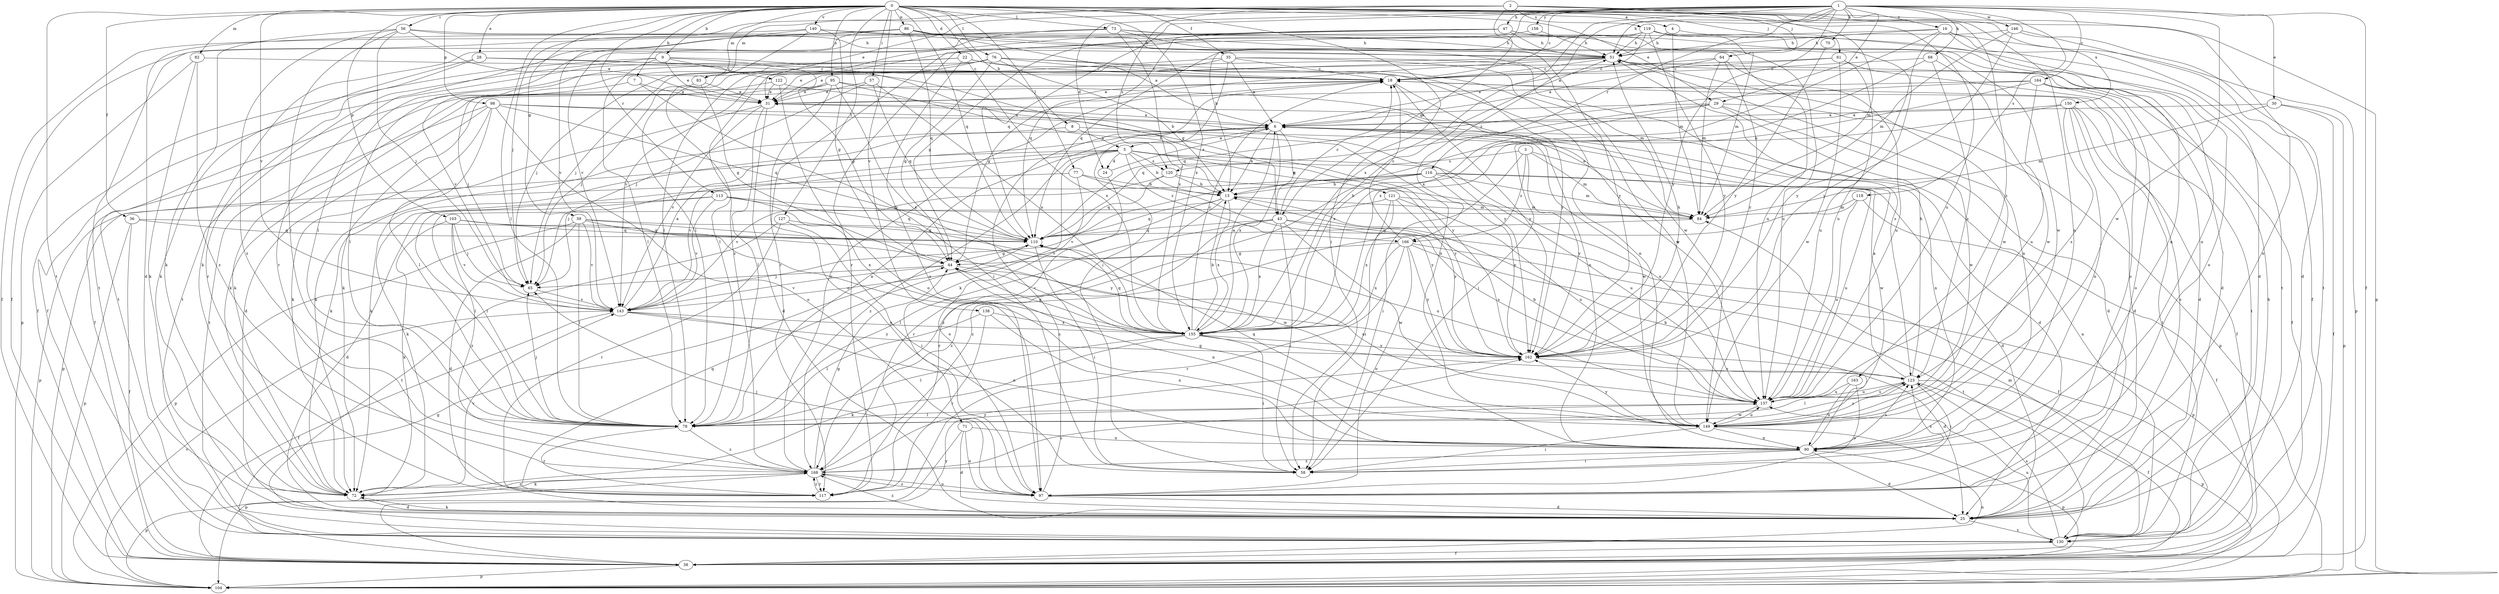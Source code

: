 strict digraph  {
0;
1;
2;
3;
4;
5;
6;
7;
8;
9;
13;
16;
18;
22;
24;
25;
28;
29;
30;
31;
35;
36;
38;
39;
43;
44;
47;
51;
56;
57;
58;
61;
64;
65;
68;
70;
71;
72;
73;
76;
77;
78;
82;
83;
84;
86;
90;
95;
97;
98;
103;
104;
110;
113;
116;
117;
118;
119;
120;
121;
122;
123;
127;
130;
137;
138;
140;
143;
146;
149;
150;
155;
158;
162;
163;
164;
166;
168;
0 -> 4  [label=a];
0 -> 7  [label=b];
0 -> 8  [label=b];
0 -> 9  [label=b];
0 -> 22  [label=d];
0 -> 28  [label=e];
0 -> 29  [label=e];
0 -> 35  [label=f];
0 -> 36  [label=f];
0 -> 39  [label=g];
0 -> 56  [label=i];
0 -> 57  [label=i];
0 -> 58  [label=i];
0 -> 61  [label=j];
0 -> 73  [label=l];
0 -> 76  [label=l];
0 -> 77  [label=l];
0 -> 78  [label=l];
0 -> 82  [label=m];
0 -> 83  [label=m];
0 -> 86  [label=n];
0 -> 90  [label=n];
0 -> 95  [label=o];
0 -> 97  [label=o];
0 -> 98  [label=p];
0 -> 103  [label=p];
0 -> 110  [label=q];
0 -> 113  [label=r];
0 -> 127  [label=t];
0 -> 130  [label=t];
0 -> 137  [label=u];
0 -> 138  [label=v];
0 -> 140  [label=v];
0 -> 143  [label=v];
0 -> 150  [label=x];
0 -> 155  [label=x];
0 -> 163  [label=z];
1 -> 13  [label=b];
1 -> 16  [label=c];
1 -> 18  [label=c];
1 -> 24  [label=d];
1 -> 29  [label=e];
1 -> 30  [label=e];
1 -> 31  [label=e];
1 -> 38  [label=f];
1 -> 47  [label=h];
1 -> 51  [label=h];
1 -> 68  [label=k];
1 -> 70  [label=k];
1 -> 110  [label=q];
1 -> 116  [label=r];
1 -> 118  [label=s];
1 -> 146  [label=w];
1 -> 149  [label=w];
1 -> 155  [label=x];
1 -> 158  [label=y];
1 -> 162  [label=y];
1 -> 164  [label=z];
1 -> 166  [label=z];
2 -> 43  [label=g];
2 -> 64  [label=j];
2 -> 65  [label=j];
2 -> 83  [label=m];
2 -> 84  [label=m];
2 -> 104  [label=p];
2 -> 119  [label=s];
2 -> 120  [label=s];
3 -> 58  [label=i];
3 -> 84  [label=m];
3 -> 120  [label=s];
3 -> 149  [label=w];
3 -> 162  [label=y];
3 -> 166  [label=z];
4 -> 51  [label=h];
4 -> 84  [label=m];
4 -> 97  [label=o];
5 -> 13  [label=b];
5 -> 24  [label=d];
5 -> 65  [label=j];
5 -> 71  [label=k];
5 -> 104  [label=p];
5 -> 120  [label=s];
5 -> 121  [label=s];
5 -> 137  [label=u];
5 -> 143  [label=v];
5 -> 162  [label=y];
5 -> 166  [label=z];
5 -> 168  [label=z];
6 -> 5  [label=a];
6 -> 13  [label=b];
6 -> 25  [label=d];
6 -> 43  [label=g];
6 -> 72  [label=k];
6 -> 90  [label=n];
6 -> 155  [label=x];
7 -> 31  [label=e];
7 -> 58  [label=i];
7 -> 65  [label=j];
8 -> 5  [label=a];
8 -> 72  [label=k];
8 -> 149  [label=w];
9 -> 31  [label=e];
9 -> 38  [label=f];
9 -> 43  [label=g];
9 -> 44  [label=g];
9 -> 78  [label=l];
9 -> 122  [label=s];
9 -> 130  [label=t];
13 -> 84  [label=m];
13 -> 110  [label=q];
13 -> 117  [label=r];
13 -> 143  [label=v];
13 -> 155  [label=x];
16 -> 25  [label=d];
16 -> 38  [label=f];
16 -> 51  [label=h];
16 -> 78  [label=l];
16 -> 104  [label=p];
16 -> 155  [label=x];
16 -> 162  [label=y];
18 -> 31  [label=e];
18 -> 72  [label=k];
18 -> 90  [label=n];
18 -> 130  [label=t];
18 -> 162  [label=y];
22 -> 18  [label=c];
22 -> 38  [label=f];
22 -> 78  [label=l];
22 -> 90  [label=n];
22 -> 97  [label=o];
22 -> 155  [label=x];
24 -> 6  [label=a];
24 -> 117  [label=r];
25 -> 18  [label=c];
25 -> 72  [label=k];
25 -> 130  [label=t];
25 -> 168  [label=z];
28 -> 18  [label=c];
28 -> 72  [label=k];
28 -> 90  [label=n];
28 -> 117  [label=r];
29 -> 6  [label=a];
29 -> 25  [label=d];
29 -> 104  [label=p];
29 -> 110  [label=q];
29 -> 149  [label=w];
29 -> 155  [label=x];
30 -> 6  [label=a];
30 -> 38  [label=f];
30 -> 84  [label=m];
30 -> 104  [label=p];
31 -> 6  [label=a];
31 -> 25  [label=d];
31 -> 72  [label=k];
31 -> 78  [label=l];
31 -> 143  [label=v];
35 -> 6  [label=a];
35 -> 18  [label=c];
35 -> 31  [label=e];
35 -> 58  [label=i];
35 -> 65  [label=j];
35 -> 84  [label=m];
35 -> 123  [label=s];
36 -> 38  [label=f];
36 -> 104  [label=p];
36 -> 110  [label=q];
36 -> 162  [label=y];
38 -> 44  [label=g];
38 -> 90  [label=n];
38 -> 104  [label=p];
38 -> 162  [label=y];
39 -> 25  [label=d];
39 -> 78  [label=l];
39 -> 104  [label=p];
39 -> 110  [label=q];
39 -> 137  [label=u];
39 -> 143  [label=v];
39 -> 149  [label=w];
43 -> 18  [label=c];
43 -> 38  [label=f];
43 -> 58  [label=i];
43 -> 78  [label=l];
43 -> 110  [label=q];
43 -> 123  [label=s];
43 -> 149  [label=w];
43 -> 155  [label=x];
43 -> 168  [label=z];
44 -> 65  [label=j];
44 -> 90  [label=n];
44 -> 137  [label=u];
44 -> 143  [label=v];
47 -> 44  [label=g];
47 -> 51  [label=h];
47 -> 72  [label=k];
47 -> 78  [label=l];
47 -> 90  [label=n];
47 -> 110  [label=q];
47 -> 149  [label=w];
51 -> 18  [label=c];
51 -> 25  [label=d];
51 -> 31  [label=e];
51 -> 44  [label=g];
51 -> 90  [label=n];
51 -> 143  [label=v];
51 -> 149  [label=w];
56 -> 31  [label=e];
56 -> 51  [label=h];
56 -> 65  [label=j];
56 -> 72  [label=k];
56 -> 78  [label=l];
56 -> 137  [label=u];
56 -> 168  [label=z];
57 -> 31  [label=e];
57 -> 65  [label=j];
57 -> 110  [label=q];
57 -> 155  [label=x];
58 -> 123  [label=s];
61 -> 18  [label=c];
61 -> 78  [label=l];
61 -> 97  [label=o];
61 -> 137  [label=u];
61 -> 149  [label=w];
64 -> 6  [label=a];
64 -> 18  [label=c];
64 -> 84  [label=m];
64 -> 137  [label=u];
64 -> 162  [label=y];
65 -> 143  [label=v];
68 -> 18  [label=c];
68 -> 123  [label=s];
68 -> 149  [label=w];
68 -> 155  [label=x];
70 -> 162  [label=y];
71 -> 25  [label=d];
71 -> 90  [label=n];
71 -> 97  [label=o];
71 -> 104  [label=p];
72 -> 25  [label=d];
72 -> 143  [label=v];
72 -> 168  [label=z];
73 -> 38  [label=f];
73 -> 51  [label=h];
73 -> 78  [label=l];
73 -> 137  [label=u];
73 -> 143  [label=v];
73 -> 155  [label=x];
73 -> 162  [label=y];
76 -> 13  [label=b];
76 -> 18  [label=c];
76 -> 44  [label=g];
76 -> 65  [label=j];
76 -> 130  [label=t];
76 -> 143  [label=v];
76 -> 149  [label=w];
76 -> 162  [label=y];
77 -> 13  [label=b];
77 -> 97  [label=o];
77 -> 104  [label=p];
77 -> 162  [label=y];
78 -> 6  [label=a];
78 -> 65  [label=j];
78 -> 117  [label=r];
78 -> 123  [label=s];
78 -> 168  [label=z];
82 -> 18  [label=c];
82 -> 72  [label=k];
82 -> 104  [label=p];
82 -> 168  [label=z];
83 -> 31  [label=e];
83 -> 44  [label=g];
83 -> 65  [label=j];
84 -> 31  [label=e];
84 -> 110  [label=q];
86 -> 6  [label=a];
86 -> 38  [label=f];
86 -> 51  [label=h];
86 -> 110  [label=q];
86 -> 130  [label=t];
86 -> 143  [label=v];
86 -> 149  [label=w];
90 -> 13  [label=b];
90 -> 25  [label=d];
90 -> 58  [label=i];
90 -> 123  [label=s];
90 -> 168  [label=z];
95 -> 13  [label=b];
95 -> 31  [label=e];
95 -> 38  [label=f];
95 -> 72  [label=k];
95 -> 97  [label=o];
95 -> 137  [label=u];
95 -> 155  [label=x];
97 -> 18  [label=c];
97 -> 25  [label=d];
97 -> 65  [label=j];
97 -> 168  [label=z];
98 -> 6  [label=a];
98 -> 25  [label=d];
98 -> 72  [label=k];
98 -> 78  [label=l];
98 -> 97  [label=o];
98 -> 110  [label=q];
98 -> 130  [label=t];
98 -> 162  [label=y];
103 -> 65  [label=j];
103 -> 72  [label=k];
103 -> 90  [label=n];
103 -> 110  [label=q];
103 -> 143  [label=v];
103 -> 168  [label=z];
104 -> 143  [label=v];
110 -> 44  [label=g];
110 -> 58  [label=i];
113 -> 25  [label=d];
113 -> 78  [label=l];
113 -> 84  [label=m];
113 -> 110  [label=q];
113 -> 143  [label=v];
113 -> 155  [label=x];
116 -> 13  [label=b];
116 -> 25  [label=d];
116 -> 72  [label=k];
116 -> 84  [label=m];
116 -> 137  [label=u];
116 -> 143  [label=v];
116 -> 162  [label=y];
116 -> 168  [label=z];
117 -> 110  [label=q];
117 -> 168  [label=z];
118 -> 38  [label=f];
118 -> 84  [label=m];
118 -> 137  [label=u];
118 -> 168  [label=z];
119 -> 6  [label=a];
119 -> 51  [label=h];
119 -> 84  [label=m];
119 -> 90  [label=n];
119 -> 110  [label=q];
119 -> 117  [label=r];
119 -> 130  [label=t];
119 -> 162  [label=y];
120 -> 13  [label=b];
120 -> 110  [label=q];
120 -> 137  [label=u];
120 -> 143  [label=v];
121 -> 58  [label=i];
121 -> 78  [label=l];
121 -> 84  [label=m];
121 -> 137  [label=u];
121 -> 155  [label=x];
121 -> 162  [label=y];
122 -> 31  [label=e];
122 -> 72  [label=k];
122 -> 97  [label=o];
122 -> 162  [label=y];
123 -> 6  [label=a];
123 -> 38  [label=f];
123 -> 51  [label=h];
123 -> 58  [label=i];
123 -> 78  [label=l];
123 -> 104  [label=p];
123 -> 137  [label=u];
127 -> 58  [label=i];
127 -> 110  [label=q];
127 -> 117  [label=r];
127 -> 130  [label=t];
130 -> 6  [label=a];
130 -> 38  [label=f];
130 -> 51  [label=h];
130 -> 84  [label=m];
130 -> 123  [label=s];
130 -> 137  [label=u];
137 -> 13  [label=b];
137 -> 78  [label=l];
137 -> 123  [label=s];
137 -> 149  [label=w];
138 -> 78  [label=l];
138 -> 90  [label=n];
138 -> 117  [label=r];
138 -> 155  [label=x];
140 -> 25  [label=d];
140 -> 44  [label=g];
140 -> 51  [label=h];
140 -> 117  [label=r];
140 -> 137  [label=u];
140 -> 168  [label=z];
143 -> 6  [label=a];
143 -> 38  [label=f];
143 -> 90  [label=n];
143 -> 155  [label=x];
143 -> 162  [label=y];
146 -> 25  [label=d];
146 -> 51  [label=h];
146 -> 84  [label=m];
146 -> 130  [label=t];
146 -> 162  [label=y];
149 -> 44  [label=g];
149 -> 58  [label=i];
149 -> 90  [label=n];
149 -> 104  [label=p];
149 -> 110  [label=q];
149 -> 137  [label=u];
149 -> 162  [label=y];
150 -> 6  [label=a];
150 -> 25  [label=d];
150 -> 38  [label=f];
150 -> 58  [label=i];
150 -> 90  [label=n];
150 -> 123  [label=s];
150 -> 130  [label=t];
155 -> 6  [label=a];
155 -> 13  [label=b];
155 -> 18  [label=c];
155 -> 25  [label=d];
155 -> 44  [label=g];
155 -> 51  [label=h];
155 -> 58  [label=i];
155 -> 72  [label=k];
155 -> 78  [label=l];
155 -> 110  [label=q];
155 -> 162  [label=y];
158 -> 51  [label=h];
158 -> 117  [label=r];
162 -> 51  [label=h];
162 -> 123  [label=s];
163 -> 90  [label=n];
163 -> 97  [label=o];
163 -> 137  [label=u];
164 -> 13  [label=b];
164 -> 25  [label=d];
164 -> 31  [label=e];
164 -> 38  [label=f];
164 -> 97  [label=o];
164 -> 110  [label=q];
164 -> 137  [label=u];
166 -> 18  [label=c];
166 -> 44  [label=g];
166 -> 97  [label=o];
166 -> 104  [label=p];
166 -> 117  [label=r];
166 -> 130  [label=t];
166 -> 155  [label=x];
166 -> 162  [label=y];
168 -> 18  [label=c];
168 -> 44  [label=g];
168 -> 72  [label=k];
168 -> 97  [label=o];
168 -> 104  [label=p];
168 -> 117  [label=r];
168 -> 137  [label=u];
168 -> 162  [label=y];
}
